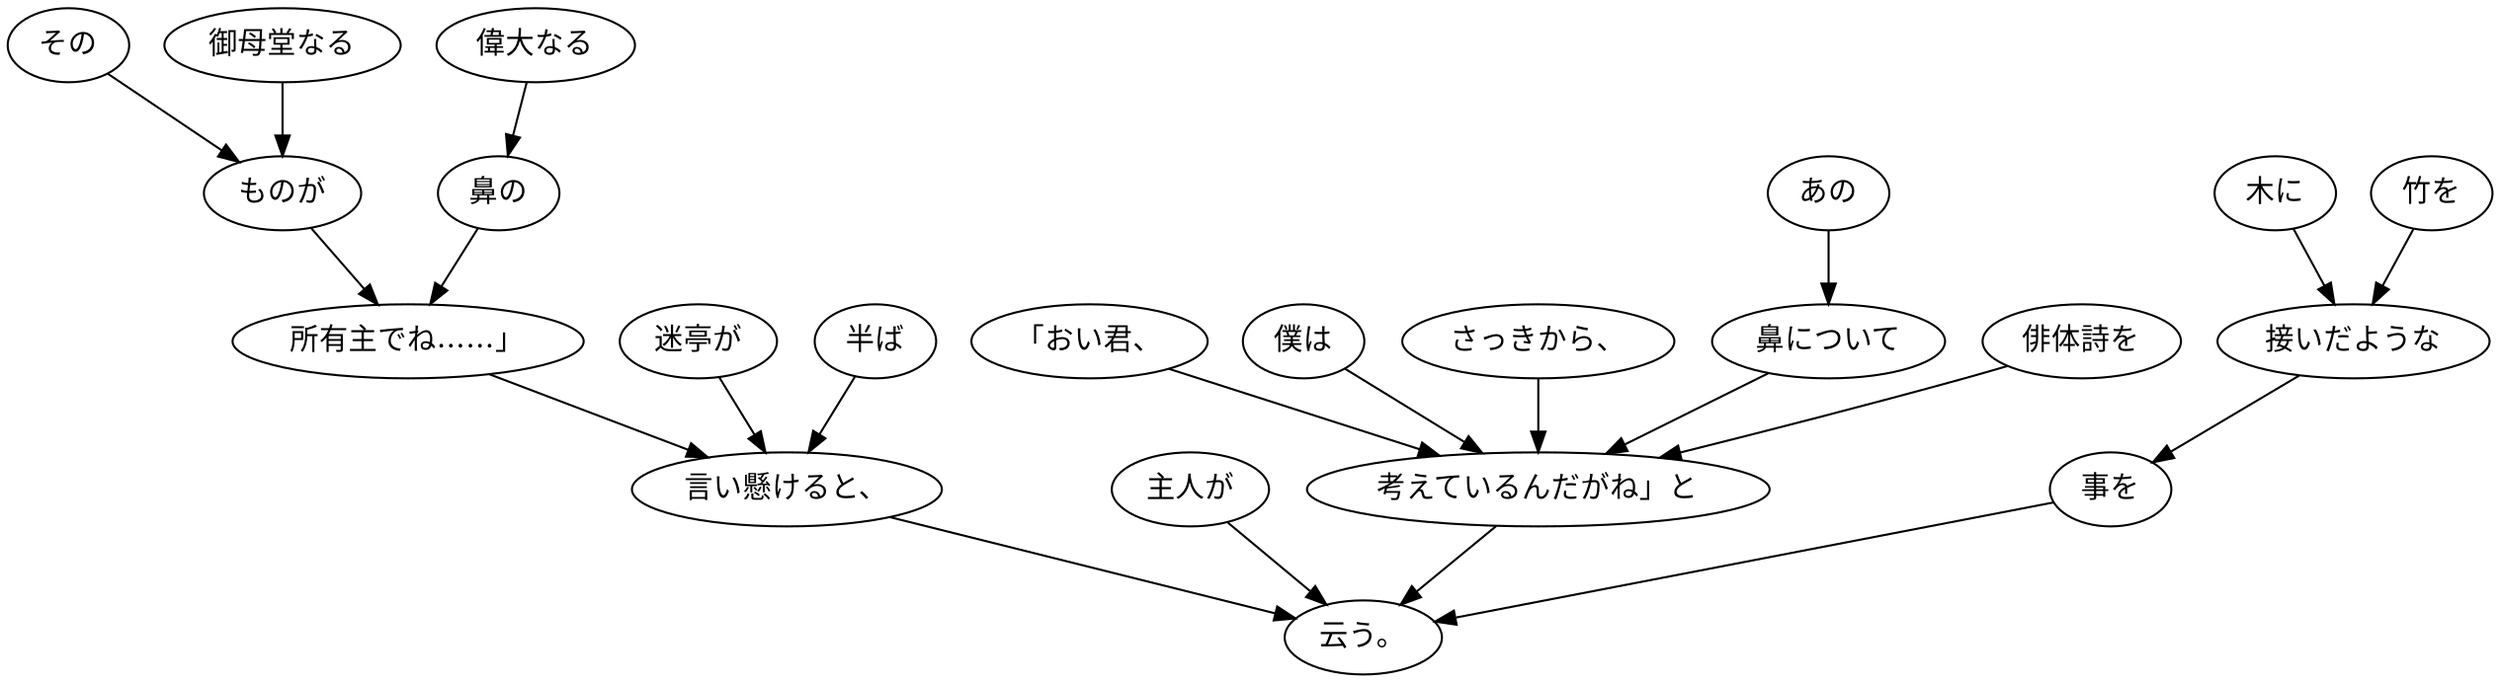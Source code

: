 digraph graph1951 {
	node0 [label="その"];
	node1 [label="御母堂なる"];
	node2 [label="ものが"];
	node3 [label="偉大なる"];
	node4 [label="鼻の"];
	node5 [label="所有主でね……」"];
	node6 [label="迷亭が"];
	node7 [label="半ば"];
	node8 [label="言い懸けると、"];
	node9 [label="主人が"];
	node10 [label="「おい君、"];
	node11 [label="僕は"];
	node12 [label="さっきから、"];
	node13 [label="あの"];
	node14 [label="鼻について"];
	node15 [label="俳体詩を"];
	node16 [label="考えているんだがね」と"];
	node17 [label="木に"];
	node18 [label="竹を"];
	node19 [label="接いだような"];
	node20 [label="事を"];
	node21 [label="云う。"];
	node0 -> node2;
	node1 -> node2;
	node2 -> node5;
	node3 -> node4;
	node4 -> node5;
	node5 -> node8;
	node6 -> node8;
	node7 -> node8;
	node8 -> node21;
	node9 -> node21;
	node10 -> node16;
	node11 -> node16;
	node12 -> node16;
	node13 -> node14;
	node14 -> node16;
	node15 -> node16;
	node16 -> node21;
	node17 -> node19;
	node18 -> node19;
	node19 -> node20;
	node20 -> node21;
}
